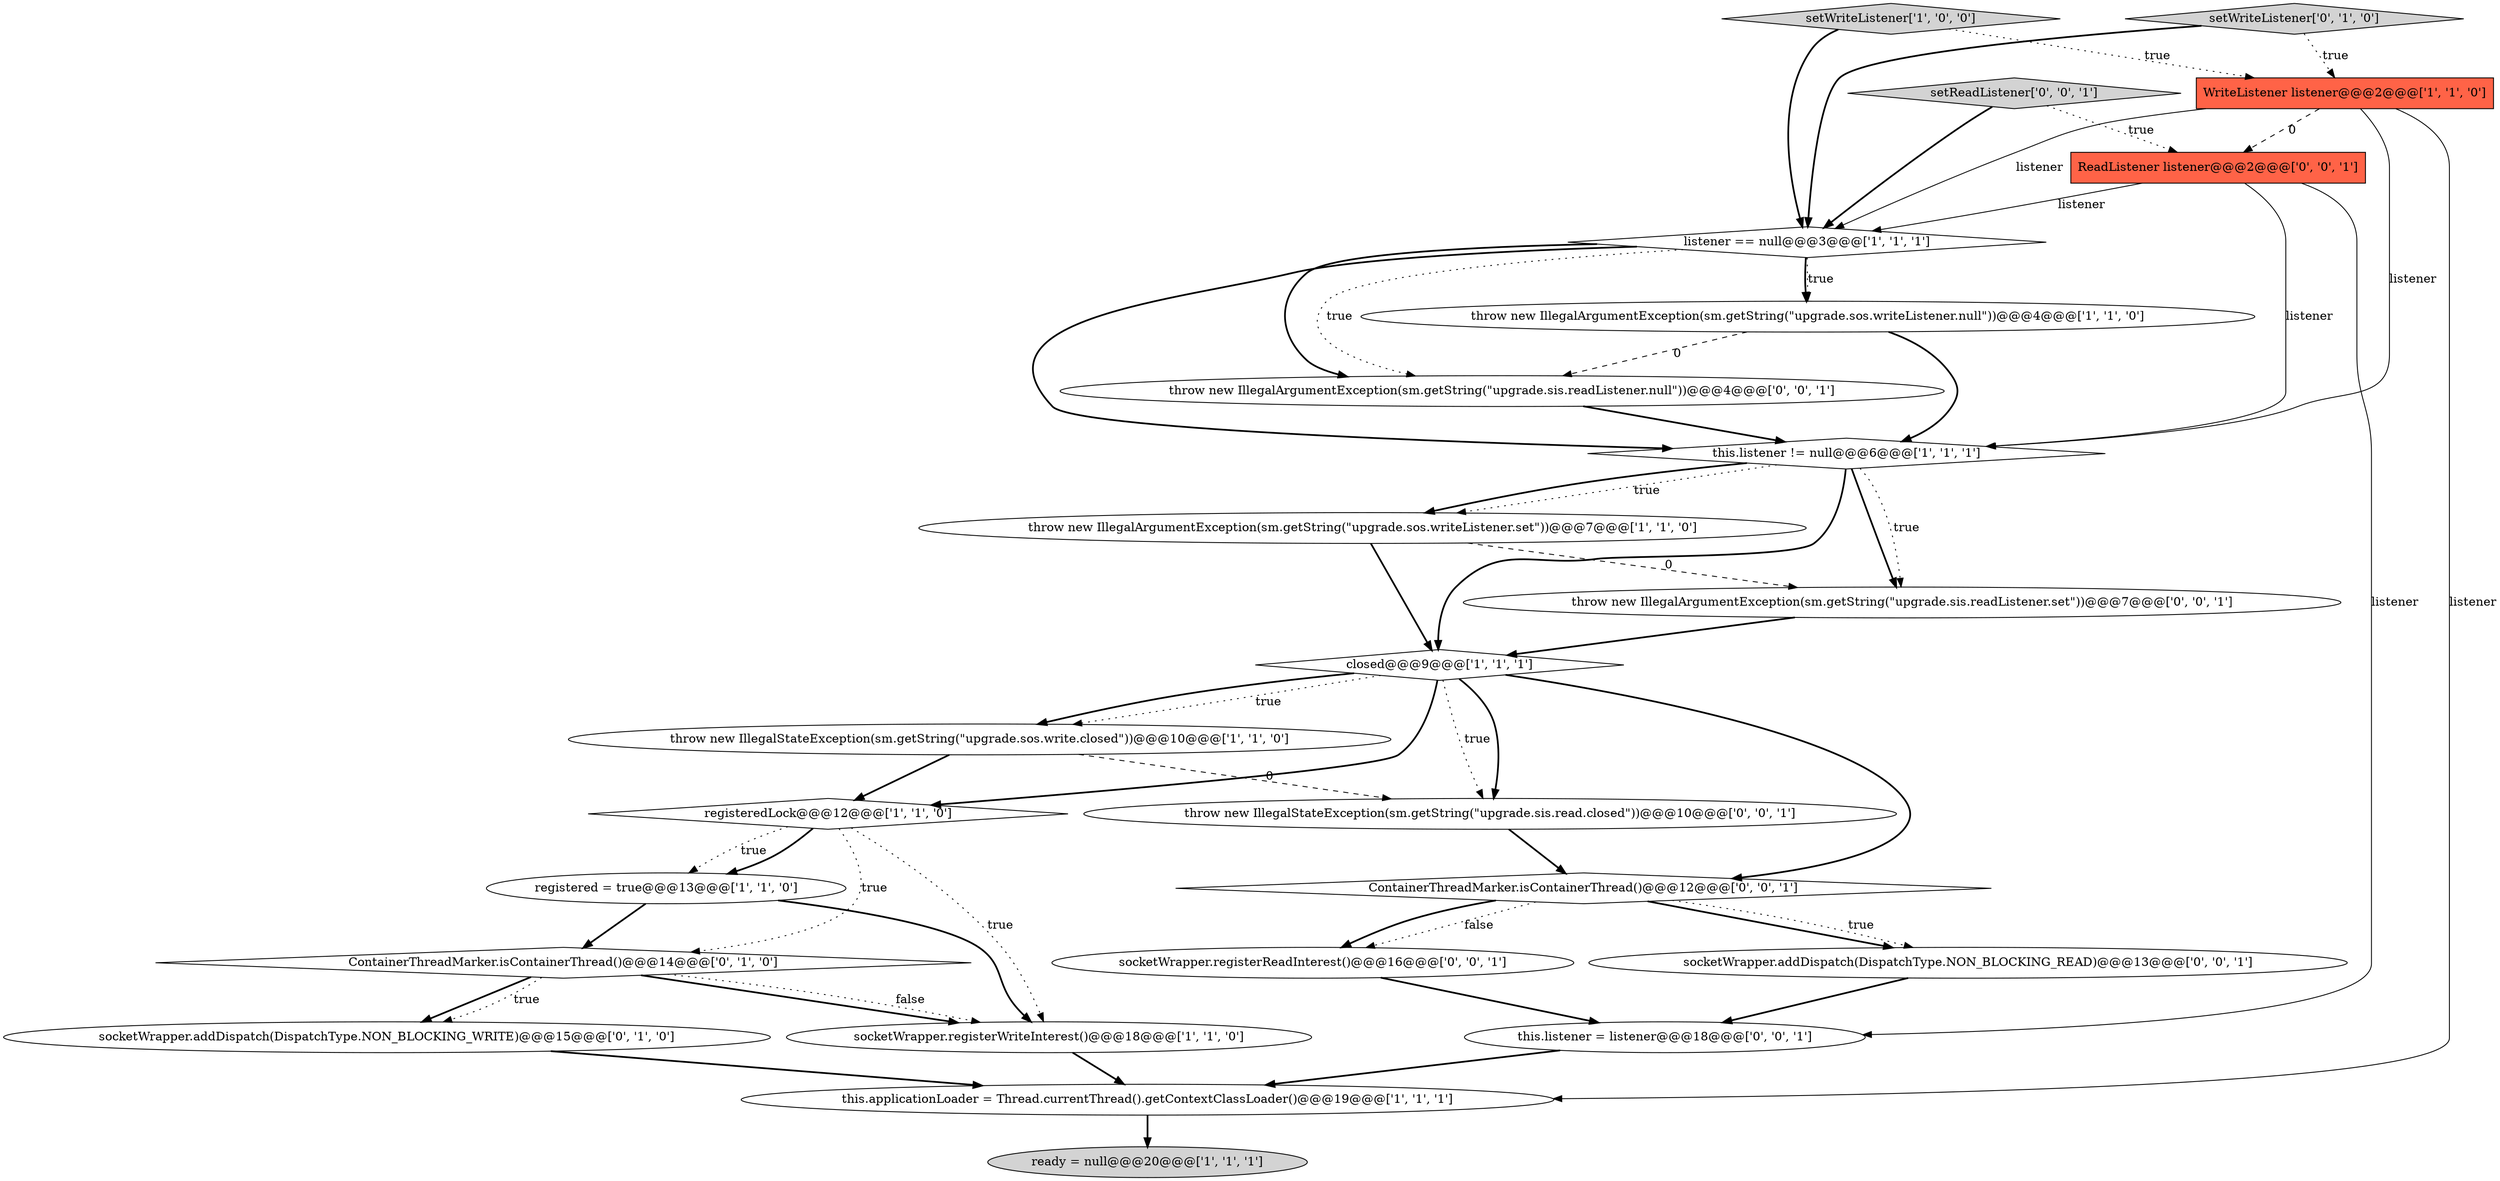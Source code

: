 digraph {
12 [style = filled, label = "WriteListener listener@@@2@@@['1', '1', '0']", fillcolor = tomato, shape = box image = "AAA0AAABBB1BBB"];
20 [style = filled, label = "throw new IllegalArgumentException(sm.getString(\"upgrade.sis.readListener.set\"))@@@7@@@['0', '0', '1']", fillcolor = white, shape = ellipse image = "AAA0AAABBB3BBB"];
17 [style = filled, label = "this.listener = listener@@@18@@@['0', '0', '1']", fillcolor = white, shape = ellipse image = "AAA0AAABBB3BBB"];
19 [style = filled, label = "setReadListener['0', '0', '1']", fillcolor = lightgray, shape = diamond image = "AAA0AAABBB3BBB"];
15 [style = filled, label = "setWriteListener['0', '1', '0']", fillcolor = lightgray, shape = diamond image = "AAA0AAABBB2BBB"];
0 [style = filled, label = "throw new IllegalArgumentException(sm.getString(\"upgrade.sos.writeListener.null\"))@@@4@@@['1', '1', '0']", fillcolor = white, shape = ellipse image = "AAA0AAABBB1BBB"];
18 [style = filled, label = "throw new IllegalArgumentException(sm.getString(\"upgrade.sis.readListener.null\"))@@@4@@@['0', '0', '1']", fillcolor = white, shape = ellipse image = "AAA0AAABBB3BBB"];
9 [style = filled, label = "throw new IllegalArgumentException(sm.getString(\"upgrade.sos.writeListener.set\"))@@@7@@@['1', '1', '0']", fillcolor = white, shape = ellipse image = "AAA0AAABBB1BBB"];
2 [style = filled, label = "registeredLock@@@12@@@['1', '1', '0']", fillcolor = white, shape = diamond image = "AAA0AAABBB1BBB"];
16 [style = filled, label = "throw new IllegalStateException(sm.getString(\"upgrade.sis.read.closed\"))@@@10@@@['0', '0', '1']", fillcolor = white, shape = ellipse image = "AAA0AAABBB3BBB"];
11 [style = filled, label = "this.listener != null@@@6@@@['1', '1', '1']", fillcolor = white, shape = diamond image = "AAA0AAABBB1BBB"];
22 [style = filled, label = "socketWrapper.addDispatch(DispatchType.NON_BLOCKING_READ)@@@13@@@['0', '0', '1']", fillcolor = white, shape = ellipse image = "AAA0AAABBB3BBB"];
21 [style = filled, label = "socketWrapper.registerReadInterest()@@@16@@@['0', '0', '1']", fillcolor = white, shape = ellipse image = "AAA0AAABBB3BBB"];
13 [style = filled, label = "socketWrapper.addDispatch(DispatchType.NON_BLOCKING_WRITE)@@@15@@@['0', '1', '0']", fillcolor = white, shape = ellipse image = "AAA1AAABBB2BBB"];
23 [style = filled, label = "ReadListener listener@@@2@@@['0', '0', '1']", fillcolor = tomato, shape = box image = "AAA0AAABBB3BBB"];
24 [style = filled, label = "ContainerThreadMarker.isContainerThread()@@@12@@@['0', '0', '1']", fillcolor = white, shape = diamond image = "AAA0AAABBB3BBB"];
6 [style = filled, label = "throw new IllegalStateException(sm.getString(\"upgrade.sos.write.closed\"))@@@10@@@['1', '1', '0']", fillcolor = white, shape = ellipse image = "AAA0AAABBB1BBB"];
8 [style = filled, label = "setWriteListener['1', '0', '0']", fillcolor = lightgray, shape = diamond image = "AAA0AAABBB1BBB"];
7 [style = filled, label = "this.applicationLoader = Thread.currentThread().getContextClassLoader()@@@19@@@['1', '1', '1']", fillcolor = white, shape = ellipse image = "AAA0AAABBB1BBB"];
3 [style = filled, label = "socketWrapper.registerWriteInterest()@@@18@@@['1', '1', '0']", fillcolor = white, shape = ellipse image = "AAA0AAABBB1BBB"];
4 [style = filled, label = "listener == null@@@3@@@['1', '1', '1']", fillcolor = white, shape = diamond image = "AAA0AAABBB1BBB"];
14 [style = filled, label = "ContainerThreadMarker.isContainerThread()@@@14@@@['0', '1', '0']", fillcolor = white, shape = diamond image = "AAA1AAABBB2BBB"];
1 [style = filled, label = "closed@@@9@@@['1', '1', '1']", fillcolor = white, shape = diamond image = "AAA0AAABBB1BBB"];
5 [style = filled, label = "ready = null@@@20@@@['1', '1', '1']", fillcolor = lightgray, shape = ellipse image = "AAA0AAABBB1BBB"];
10 [style = filled, label = "registered = true@@@13@@@['1', '1', '0']", fillcolor = white, shape = ellipse image = "AAA0AAABBB1BBB"];
24->21 [style = bold, label=""];
11->9 [style = dotted, label="true"];
16->24 [style = bold, label=""];
2->3 [style = dotted, label="true"];
13->7 [style = bold, label=""];
11->20 [style = bold, label=""];
14->3 [style = bold, label=""];
23->11 [style = solid, label="listener"];
24->21 [style = dotted, label="false"];
8->4 [style = bold, label=""];
4->18 [style = bold, label=""];
12->23 [style = dashed, label="0"];
4->11 [style = bold, label=""];
15->4 [style = bold, label=""];
21->17 [style = bold, label=""];
14->13 [style = bold, label=""];
4->18 [style = dotted, label="true"];
11->9 [style = bold, label=""];
11->1 [style = bold, label=""];
2->10 [style = bold, label=""];
22->17 [style = bold, label=""];
1->6 [style = dotted, label="true"];
4->0 [style = dotted, label="true"];
2->14 [style = dotted, label="true"];
0->11 [style = bold, label=""];
1->6 [style = bold, label=""];
3->7 [style = bold, label=""];
20->1 [style = bold, label=""];
2->10 [style = dotted, label="true"];
6->2 [style = bold, label=""];
10->3 [style = bold, label=""];
1->24 [style = bold, label=""];
24->22 [style = bold, label=""];
12->7 [style = solid, label="listener"];
19->23 [style = dotted, label="true"];
24->22 [style = dotted, label="true"];
8->12 [style = dotted, label="true"];
14->13 [style = dotted, label="true"];
14->3 [style = dotted, label="false"];
23->17 [style = solid, label="listener"];
6->16 [style = dashed, label="0"];
12->4 [style = solid, label="listener"];
9->20 [style = dashed, label="0"];
11->20 [style = dotted, label="true"];
19->4 [style = bold, label=""];
23->4 [style = solid, label="listener"];
7->5 [style = bold, label=""];
17->7 [style = bold, label=""];
12->11 [style = solid, label="listener"];
1->16 [style = bold, label=""];
9->1 [style = bold, label=""];
0->18 [style = dashed, label="0"];
1->2 [style = bold, label=""];
10->14 [style = bold, label=""];
18->11 [style = bold, label=""];
4->0 [style = bold, label=""];
15->12 [style = dotted, label="true"];
1->16 [style = dotted, label="true"];
}
